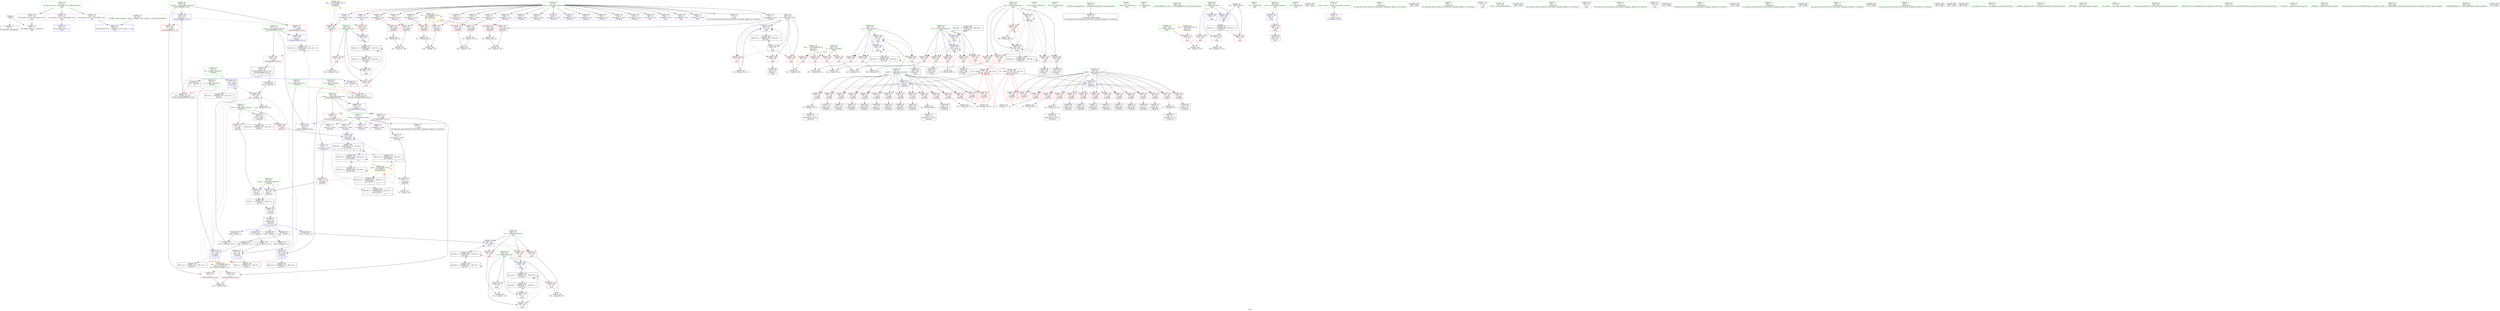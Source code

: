 digraph "SVFG" {
	label="SVFG";

	Node0x55823bfcf6c0 [shape=record,color=grey,label="{NodeID: 0\nNullPtr}"];
	Node0x55823bfcf6c0 -> Node0x55823bff4a50[style=solid];
	Node0x55823bfcf6c0 -> Node0x55823bff7dd0[style=solid];
	Node0x55823c0172a0 [shape=record,color=black,label="{NodeID: 360\nMR_10V_2 = PHI(MR_10V_3, MR_10V_1, )\npts\{63 \}\n}"];
	Node0x55823bff6e00 [shape=record,color=red,label="{NodeID: 194\n339\<--260\n\<--d\nmain\n}"];
	Node0x55823bff6e00 -> Node0x55823c0092c0[style=solid];
	Node0x55823bff3f90 [shape=record,color=purple,label="{NodeID: 111\n354\<--8\narrayidx31\<--maze\nmain\n}"];
	Node0x55823bff2320 [shape=record,color=green,label="{NodeID: 28\n62\<--63\ndn\<--dn_field_insensitive\n_Z5solveii\n|{|<s1>7}}"];
	Node0x55823bff2320 -> Node0x55823bff8210[style=solid];
	Node0x55823bff2320:s1 -> Node0x55823c0400d0[style=solid,color=red];
	Node0x55823c03e600 [shape=record,color=black,label="{NodeID: 471\n192 = PHI(51, )\n}"];
	Node0x55823c03e600 -> Node0x55823c006080[style=solid];
	Node0x55823bffe320 [shape=record,color=black,label="{NodeID: 388\nMR_46V_2 = PHI(MR_46V_4, MR_46V_1, )\npts\{263 \}\n}"];
	Node0x55823bffe320 -> Node0x55823c000f80[style=dashed];
	Node0x55823bff8550 [shape=record,color=blue,label="{NodeID: 222\n211\<--205\narrayidx75\<--\n_Z5solveii\n}"];
	Node0x55823bff8550 -> Node0x55823c0190a0[style=dashed];
	Node0x55823bffa000 [shape=record,color=red,label="{NodeID: 139\n189\<--56\n\<--x.addr\n_Z5solveii\n}"];
	Node0x55823bffa000 -> Node0x55823c0077c0[style=solid];
	Node0x55823bff4b50 [shape=record,color=black,label="{NodeID: 56\n9\<--8\n\<--maze\nCan only get source location for instruction, argument, global var or function.}"];
	Node0x55823c007c40 [shape=record,color=grey,label="{NodeID: 333\n107 = Binary(106, 93, )\n}"];
	Node0x55823c007c40 -> Node0x55823c008e40[style=solid];
	Node0x55823bffb6c0 [shape=record,color=red,label="{NodeID: 167\n185\<--184\n\<--arrayidx59\n_Z5solveii\n}"];
	Node0x55823bffb6c0 -> Node0x55823c007ac0[style=solid];
	Node0x55823bff62a0 [shape=record,color=black,label="{NodeID: 84\n303\<--302\nidxprom8\<--\nmain\n}"];
	Node0x55823bfcfe10 [shape=record,color=green,label="{NodeID: 1\n7\<--1\n__dso_handle\<--dummyObj\nGlob }"];
	Node0x55823c0177a0 [shape=record,color=black,label="{NodeID: 361\nMR_2V_3 = PHI(MR_2V_4, MR_2V_2, )\npts\{55 \}\n}"];
	Node0x55823c0177a0 -> Node0x55823bff94a0[style=dashed];
	Node0x55823bff6ed0 [shape=record,color=red,label="{NodeID: 195\n388\<--260\n\<--d\nmain\n}"];
	Node0x55823bff4060 [shape=record,color=purple,label="{NodeID: 112\n357\<--8\narrayidx33\<--maze\nmain\n}"];
	Node0x55823bff4060 -> Node0x55823bff7b00[style=solid];
	Node0x55823bff23f0 [shape=record,color=green,label="{NodeID: 29\n64\<--65\nlf\<--lf_field_insensitive\n_Z5solveii\n|{|<s1>8}}"];
	Node0x55823bff23f0 -> Node0x55823bff82e0[style=solid];
	Node0x55823bff23f0:s1 -> Node0x55823c03ff40[style=solid,color=red];
	Node0x55823c03e700 [shape=record,color=black,label="{NodeID: 472\n113 = PHI(51, )\n}"];
	Node0x55823c03e700 -> Node0x55823bc43f80[style=solid];
	Node0x55823bffe820 [shape=record,color=black,label="{NodeID: 389\nMR_48V_2 = PHI(MR_48V_3, MR_48V_1, )\npts\{265 \}\n}"];
	Node0x55823bffe820 -> Node0x55823c001050[style=dashed];
	Node0x55823bffe820 -> Node0x55823bffe820[style=dashed];
	Node0x55823bff8620 [shape=record,color=blue,label="{NodeID: 223\n54\<--213\nretval\<--\n_Z5solveii\n}"];
	Node0x55823bff8620 -> Node0x55823c0177a0[style=dashed];
	Node0x55823bffa0d0 [shape=record,color=red,label="{NodeID: 140\n209\<--56\n\<--x.addr\n_Z5solveii\n}"];
	Node0x55823bffa0d0 -> Node0x55823bff5f60[style=solid];
	Node0x55823bff4c50 [shape=record,color=black,label="{NodeID: 57\n12\<--11\n\<--cache\nCan only get source location for instruction, argument, global var or function.}"];
	Node0x55823c007dc0 [shape=record,color=grey,label="{NodeID: 334\n92 = Binary(91, 93, )\n}"];
	Node0x55823c007dc0 -> Node0x55823bff5190[style=solid];
	Node0x55823bffb790 [shape=record,color=red,label="{NodeID: 168\n202\<--201\n\<--call70\n_Z5solveii\n}"];
	Node0x55823bffb790 -> Node0x55823c0083c0[style=solid];
	Node0x55823bff6370 [shape=record,color=black,label="{NodeID: 85\n343\<--342\nidxprom25\<--\nmain\n}"];
	Node0x55823bfdb4b0 [shape=record,color=green,label="{NodeID: 2\n14\<--1\n_ZSt3cin\<--dummyObj\nGlob }"];
	Node0x55823c017ca0 [shape=record,color=black,label="{NodeID: 362\nMR_8V_2 = PHI(MR_8V_3, MR_8V_1, )\npts\{61 \}\n}"];
	Node0x55823bff6fa0 [shape=record,color=red,label="{NodeID: 196\n320\<--262\n\<--y14\nmain\n}"];
	Node0x55823bff6fa0 -> Node0x55823c009740[style=solid];
	Node0x55823bff4130 [shape=record,color=purple,label="{NodeID: 113\n74\<--11\narrayidx\<--cache\n_Z5solveii\n}"];
	Node0x55823bff24c0 [shape=record,color=green,label="{NodeID: 30\n66\<--67\nrt\<--rt_field_insensitive\n_Z5solveii\n|{|<s1>8}}"];
	Node0x55823bff24c0 -> Node0x55823bff83b0[style=solid];
	Node0x55823bff24c0:s1 -> Node0x55823c0400d0[style=solid,color=red];
	Node0x55823c03e840 [shape=record,color=black,label="{NodeID: 473\n166 = PHI(51, )\n}"];
	Node0x55823c03e840 -> Node0x55823c005ae0[style=solid];
	Node0x55823bffe910 [shape=record,color=black,label="{NodeID: 390\nMR_50V_2 = PHI(MR_50V_3, MR_50V_1, )\npts\{267 \}\n}"];
	Node0x55823bffe910 -> Node0x55823c01daa0[style=dashed];
	Node0x55823bffe910 -> Node0x55823bffe910[style=dashed];
	Node0x55823bff86f0 [shape=record,color=blue,label="{NodeID: 224\n223\<--219\n__a.addr\<--__a\n_ZSt3maxIiERKT_S2_S2_\n}"];
	Node0x55823bff86f0 -> Node0x55823bffb930[style=dashed];
	Node0x55823bff86f0 -> Node0x55823bffba00[style=dashed];
	Node0x55823bffa1a0 [shape=record,color=red,label="{NodeID: 141\n72\<--58\n\<--y.addr\n_Z5solveii\n}"];
	Node0x55823bffa1a0 -> Node0x55823bff4e50[style=solid];
	Node0x55823bff4d50 [shape=record,color=black,label="{NodeID: 58\n35\<--36\n\<--_ZNSt8ios_base4InitD1Ev\nCan only get source location for instruction, argument, global var or function.}"];
	Node0x55823c007f40 [shape=record,color=grey,label="{NodeID: 335\n134 = Binary(133, 93, )\n}"];
	Node0x55823c007f40 -> Node0x55823c009bc0[style=solid];
	Node0x55823bffb860 [shape=record,color=red,label="{NodeID: 169\n241\<--221\n\<--retval\n_ZSt3maxIiERKT_S2_S2_\n}"];
	Node0x55823bffb860 -> Node0x55823bff6100[style=solid];
	Node0x55823bff6440 [shape=record,color=black,label="{NodeID: 86\n346\<--345\nidxprom27\<--\nmain\n}"];
	Node0x55823bfcfd20 [shape=record,color=green,label="{NodeID: 3\n15\<--1\n_ZSt4cout\<--dummyObj\nGlob }"];
	Node0x55823c0181a0 [shape=record,color=black,label="{NodeID: 363\nMR_12V_2 = PHI(MR_12V_3, MR_12V_1, )\npts\{65 \}\n}"];
	Node0x55823bff7070 [shape=record,color=red,label="{NodeID: 197\n331\<--262\n\<--y14\nmain\n|{<s0>15}}"];
	Node0x55823bff7070:s0 -> Node0x55823c03fd00[style=solid,color=red];
	Node0x55823bff4200 [shape=record,color=purple,label="{NodeID: 114\n77\<--11\narrayidx2\<--cache\n_Z5solveii\n}"];
	Node0x55823bff4200 -> Node0x55823bffaf70[style=solid];
	Node0x55823bff2590 [shape=record,color=green,label="{NodeID: 31\n68\<--69\nresult\<--result_field_insensitive\n_Z5solveii\n}"];
	Node0x55823bff2590 -> Node0x55823bffadd0[style=solid];
	Node0x55823bff2590 -> Node0x55823bffaea0[style=solid];
	Node0x55823bff2590 -> Node0x55823bff8480[style=solid];
	Node0x55823c03e980 [shape=record,color=black,label="{NodeID: 474\n197 = PHI(218, )\n|{<s0>9}}"];
	Node0x55823c03e980:s0 -> Node0x55823c03ff40[style=solid,color=red];
	Node0x55823bffea00 [shape=record,color=black,label="{NodeID: 391\nMR_20V_2 = PHI(MR_20V_3, MR_20V_1, )\npts\{130000 \}\n}"];
	Node0x55823bffea00 -> Node0x55823c01dfa0[style=dashed];
	Node0x55823bffea00 -> Node0x55823bffea00[style=dashed];
	Node0x55823bff87c0 [shape=record,color=blue,label="{NodeID: 225\n225\<--220\n__b.addr\<--__b\n_ZSt3maxIiERKT_S2_S2_\n}"];
	Node0x55823bff87c0 -> Node0x55823bffbad0[style=dashed];
	Node0x55823bff87c0 -> Node0x55823bffbba0[style=dashed];
	Node0x55823bffa270 [shape=record,color=red,label="{NodeID: 142\n82\<--58\n\<--y.addr\n_Z5solveii\n}"];
	Node0x55823bffa270 -> Node0x55823bff4ff0[style=solid];
	Node0x55823bff4e50 [shape=record,color=black,label="{NodeID: 59\n73\<--72\nidxprom\<--\n_Z5solveii\n}"];
	Node0x55823c0080c0 [shape=record,color=grey,label="{NodeID: 336\n308 = Binary(307, 93, )\n}"];
	Node0x55823c0080c0 -> Node0x55823c000c40[style=solid];
	Node0x55823bffb930 [shape=record,color=red,label="{NodeID: 170\n229\<--223\n\<--__a.addr\n_ZSt3maxIiERKT_S2_S2_\n}"];
	Node0x55823bffb930 -> Node0x55823bffbc70[style=solid];
	Node0x55823bff6510 [shape=record,color=black,label="{NodeID: 87\n353\<--352\nidxprom30\<--\nmain\n}"];
	Node0x55823bfdb860 [shape=record,color=green,label="{NodeID: 4\n16\<--1\n.str\<--dummyObj\nGlob }"];
	Node0x55823c0186a0 [shape=record,color=black,label="{NodeID: 364\nMR_14V_2 = PHI(MR_14V_3, MR_14V_1, )\npts\{67 \}\n}"];
	Node0x55823bff7140 [shape=record,color=red,label="{NodeID: 198\n342\<--262\n\<--y14\nmain\n}"];
	Node0x55823bff7140 -> Node0x55823bff6370[style=solid];
	Node0x55823bff42d0 [shape=record,color=purple,label="{NodeID: 115\n84\<--11\narrayidx4\<--cache\n_Z5solveii\n}"];
	Node0x55823bff2660 [shape=record,color=green,label="{NodeID: 32\n198\<--199\n_ZSt3maxIiERKT_S2_S2_\<--_ZSt3maxIiERKT_S2_S2__field_insensitive\n}"];
	Node0x55823c03eac0 [shape=record,color=black,label="{NodeID: 475\n200 = PHI(218, )\n|{<s0>9}}"];
	Node0x55823c03eac0:s0 -> Node0x55823c0400d0[style=solid,color=red];
	Node0x55823bff8890 [shape=record,color=blue,label="{NodeID: 226\n221\<--235\nretval\<--\n_ZSt3maxIiERKT_S2_S2_\n}"];
	Node0x55823bff8890 -> Node0x55823c016da0[style=dashed];
	Node0x55823bffa340 [shape=record,color=red,label="{NodeID: 143\n91\<--58\n\<--y.addr\n_Z5solveii\n}"];
	Node0x55823bffa340 -> Node0x55823c007dc0[style=solid];
	Node0x55823bff4f20 [shape=record,color=black,label="{NodeID: 60\n76\<--75\nidxprom1\<--\n_Z5solveii\n}"];
	Node0x55823c008240 [shape=record,color=grey,label="{NodeID: 337\n397 = Binary(396, 93, )\n}"];
	Node0x55823c008240 -> Node0x55823c001530[style=solid];
	Node0x55823bffba00 [shape=record,color=red,label="{NodeID: 171\n238\<--223\n\<--__a.addr\n_ZSt3maxIiERKT_S2_S2_\n}"];
	Node0x55823bffba00 -> Node0x55823bff8960[style=solid];
	Node0x55823bff65e0 [shape=record,color=black,label="{NodeID: 88\n356\<--355\nidxprom32\<--\nmain\n}"];
	Node0x55823bfe6830 [shape=record,color=green,label="{NodeID: 5\n18\<--1\n.str.1\<--dummyObj\nGlob }"];
	Node0x55823c018ba0 [shape=record,color=black,label="{NodeID: 365\nMR_16V_2 = PHI(MR_16V_3, MR_16V_1, )\npts\{69 \}\n}"];
	Node0x55823bff7210 [shape=record,color=red,label="{NodeID: 199\n352\<--262\n\<--y14\nmain\n}"];
	Node0x55823bff7210 -> Node0x55823bff6510[style=solid];
	Node0x55823bff8cc0 [shape=record,color=purple,label="{NodeID: 116\n87\<--11\narrayidx6\<--cache\n_Z5solveii\n}"];
	Node0x55823bff8cc0 -> Node0x55823bffb040[style=solid];
	Node0x55823bff2730 [shape=record,color=green,label="{NodeID: 33\n221\<--222\nretval\<--retval_field_insensitive\n_ZSt3maxIiERKT_S2_S2_\n}"];
	Node0x55823bff2730 -> Node0x55823bffb860[style=solid];
	Node0x55823bff2730 -> Node0x55823bff8890[style=solid];
	Node0x55823bff2730 -> Node0x55823bff8960[style=solid];
	Node0x55823c03ec00 [shape=record,color=black,label="{NodeID: 476\n201 = PHI(218, )\n}"];
	Node0x55823c03ec00 -> Node0x55823bffb790[style=solid];
	Node0x55823c0241c0 [shape=record,color=yellow,style=double,label="{NodeID: 393\n32V_1 = ENCHI(MR_32V_0)\npts\{249 \}\nFun[main]}"];
	Node0x55823c0241c0 -> Node0x55823bffbee0[style=dashed];
	Node0x55823bff8960 [shape=record,color=blue,label="{NodeID: 227\n221\<--238\nretval\<--\n_ZSt3maxIiERKT_S2_S2_\n}"];
	Node0x55823bff8960 -> Node0x55823c016da0[style=dashed];
	Node0x55823bffa410 [shape=record,color=red,label="{NodeID: 144\n100\<--58\n\<--y.addr\n_Z5solveii\n}"];
	Node0x55823bffa410 -> Node0x55823bff5330[style=solid];
	Node0x55823bff4ff0 [shape=record,color=black,label="{NodeID: 61\n83\<--82\nidxprom3\<--\n_Z5solveii\n}"];
	Node0x55823c0083c0 [shape=record,color=grey,label="{NodeID: 338\n203 = Binary(93, 202, )\n}"];
	Node0x55823c0083c0 -> Node0x55823bff8480[style=solid];
	Node0x55823bffbad0 [shape=record,color=red,label="{NodeID: 172\n231\<--225\n\<--__b.addr\n_ZSt3maxIiERKT_S2_S2_\n}"];
	Node0x55823bffbad0 -> Node0x55823bffbd40[style=solid];
	Node0x55823bff66b0 [shape=record,color=black,label="{NodeID: 89\n245\<--400\nmain_ret\<--\nmain\n}"];
	Node0x55823bfe68c0 [shape=record,color=green,label="{NodeID: 6\n20\<--1\n.str.2\<--dummyObj\nGlob }"];
	Node0x55823c0190a0 [shape=record,color=black,label="{NodeID: 366\nMR_20V_2 = PHI(MR_20V_11, MR_20V_1, )\npts\{130000 \}\n|{<s0>3|<s1>4|<s2>5|<s3>6|<s4>15}}"];
	Node0x55823c0190a0:s0 -> Node0x55823c0168a0[style=dashed,color=blue];
	Node0x55823c0190a0:s1 -> Node0x55823c01e4a0[style=dashed,color=blue];
	Node0x55823c0190a0:s2 -> Node0x55823c01bca0[style=dashed,color=blue];
	Node0x55823c0190a0:s3 -> Node0x55823bff8550[style=dashed,color=blue];
	Node0x55823c0190a0:s4 -> Node0x55823c01dfa0[style=dashed,color=blue];
	Node0x55823bff72e0 [shape=record,color=red,label="{NodeID: 200\n369\<--262\n\<--y14\nmain\n}"];
	Node0x55823bff72e0 -> Node0x55823c006ec0[style=solid];
	Node0x55823bff8d90 [shape=record,color=purple,label="{NodeID: 117\n208\<--11\narrayidx73\<--cache\n_Z5solveii\n}"];
	Node0x55823bff2800 [shape=record,color=green,label="{NodeID: 34\n223\<--224\n__a.addr\<--__a.addr_field_insensitive\n_ZSt3maxIiERKT_S2_S2_\n}"];
	Node0x55823bff2800 -> Node0x55823bffb930[style=solid];
	Node0x55823bff2800 -> Node0x55823bffba00[style=solid];
	Node0x55823bff2800 -> Node0x55823bff86f0[style=solid];
	Node0x55823c03ed40 [shape=record,color=black,label="{NodeID: 477\n269 = PHI()\n}"];
	Node0x55823bff8a30 [shape=record,color=blue,label="{NodeID: 228\n246\<--117\nretval\<--\nmain\n}"];
	Node0x55823bff8a30 -> Node0x55823bffbe10[style=dashed];
	Node0x55823bffa4e0 [shape=record,color=red,label="{NodeID: 145\n111\<--58\n\<--y.addr\n_Z5solveii\n}"];
	Node0x55823bffa4e0 -> Node0x55823c007040[style=solid];
	Node0x55823bff50c0 [shape=record,color=black,label="{NodeID: 62\n86\<--85\nidxprom5\<--\n_Z5solveii\n}"];
	Node0x55823c008540 [shape=record,color=grey,label="{NodeID: 339\n378 = Binary(377, 93, )\n}"];
	Node0x55823bffbba0 [shape=record,color=red,label="{NodeID: 173\n235\<--225\n\<--__b.addr\n_ZSt3maxIiERKT_S2_S2_\n}"];
	Node0x55823bffbba0 -> Node0x55823bff8890[style=solid];
	Node0x55823bff6780 [shape=record,color=purple,label="{NodeID: 90\n33\<--4\n\<--_ZStL8__ioinit\n__cxx_global_var_init\n}"];
	Node0x55823bfdb9e0 [shape=record,color=green,label="{NodeID: 7\n23\<--1\n\<--dummyObj\nCan only get source location for instruction, argument, global var or function.}"];
	Node0x55823bff73b0 [shape=record,color=red,label="{NodeID: 201\n326\<--264\n\<--x18\nmain\n}"];
	Node0x55823bff73b0 -> Node0x55823c008cc0[style=solid];
	Node0x55823bff8e60 [shape=record,color=purple,label="{NodeID: 118\n211\<--11\narrayidx75\<--cache\n_Z5solveii\n}"];
	Node0x55823bff8e60 -> Node0x55823bff8550[style=solid];
	Node0x55823bff28d0 [shape=record,color=green,label="{NodeID: 35\n225\<--226\n__b.addr\<--__b.addr_field_insensitive\n_ZSt3maxIiERKT_S2_S2_\n}"];
	Node0x55823bff28d0 -> Node0x55823bffbad0[style=solid];
	Node0x55823bff28d0 -> Node0x55823bffbba0[style=solid];
	Node0x55823bff28d0 -> Node0x55823bff87c0[style=solid];
	Node0x55823c03ee10 [shape=record,color=black,label="{NodeID: 478\n286 = PHI()\n}"];
	Node0x55823c024380 [shape=record,color=yellow,style=double,label="{NodeID: 395\n36V_1 = ENCHI(MR_36V_0)\npts\{253 \}\nFun[main]}"];
	Node0x55823c024380 -> Node0x55823bffc220[style=dashed];
	Node0x55823c024380 -> Node0x55823bffc2f0[style=dashed];
	Node0x55823c024380 -> Node0x55823bffc3c0[style=dashed];
	Node0x55823c024380 -> Node0x55823bffc490[style=dashed];
	Node0x55823bff8b00 [shape=record,color=blue,label="{NodeID: 229\n250\<--117\nt\<--\nmain\n}"];
	Node0x55823bff8b00 -> Node0x55823c01e9a0[style=dashed];
	Node0x55823bffa5b0 [shape=record,color=red,label="{NodeID: 146\n119\<--58\n\<--y.addr\n_Z5solveii\n}"];
	Node0x55823bffa5b0 -> Node0x55823c007340[style=solid];
	Node0x55823bff5190 [shape=record,color=black,label="{NodeID: 63\n94\<--92\nidxprom7\<--sub\n_Z5solveii\n}"];
	Node0x55823c0086c0 [shape=record,color=grey,label="{NodeID: 340\n313 = Binary(312, 93, )\n}"];
	Node0x55823c0086c0 -> Node0x55823c000d10[style=solid];
	Node0x55823bffbc70 [shape=record,color=red,label="{NodeID: 174\n230\<--229\n\<--\n_ZSt3maxIiERKT_S2_S2_\n}"];
	Node0x55823bffbc70 -> Node0x55823c008b40[style=solid];
	Node0x55823bff6850 [shape=record,color=purple,label="{NodeID: 91\n95\<--8\narrayidx8\<--maze\n_Z5solveii\n}"];
	Node0x55823bfdba70 [shape=record,color=green,label="{NodeID: 8\n80\<--1\n\<--dummyObj\nCan only get source location for instruction, argument, global var or function.}"];
	Node0x55823bff7480 [shape=record,color=red,label="{NodeID: 202\n330\<--264\n\<--x18\nmain\n|{<s0>15}}"];
	Node0x55823bff7480:s0 -> Node0x55823c03f7c0[style=solid,color=red];
	Node0x55823bff8f30 [shape=record,color=purple,label="{NodeID: 119\n373\<--16\n\<--.str\nmain\n}"];
	Node0x55823bff29a0 [shape=record,color=green,label="{NodeID: 36\n243\<--244\nmain\<--main_field_insensitive\n}"];
	Node0x55823c03eee0 [shape=record,color=black,label="{NodeID: 479\n305 = PHI()\n}"];
	Node0x55823bff8bd0 [shape=record,color=blue,label="{NodeID: 230\n254\<--93\ny\<--\nmain\n}"];
	Node0x55823bff8bd0 -> Node0x55823bffc560[style=dashed];
	Node0x55823bff8bd0 -> Node0x55823bffc630[style=dashed];
	Node0x55823bff8bd0 -> Node0x55823bffc700[style=dashed];
	Node0x55823bff8bd0 -> Node0x55823c000d10[style=dashed];
	Node0x55823bff8bd0 -> Node0x55823bffcf20[style=dashed];
	Node0x55823bffa680 [shape=record,color=red,label="{NodeID: 147\n127\<--58\n\<--y.addr\n_Z5solveii\n}"];
	Node0x55823bffa680 -> Node0x55823bff5670[style=solid];
	Node0x55823bff5260 [shape=record,color=black,label="{NodeID: 64\n97\<--96\nidxprom9\<--\n_Z5solveii\n}"];
	Node0x55823c008840 [shape=record,color=grey,label="{NodeID: 341\n291 = cmp(289, 290, )\n}"];
	Node0x55823bffbd40 [shape=record,color=red,label="{NodeID: 175\n232\<--231\n\<--\n_ZSt3maxIiERKT_S2_S2_\n}"];
	Node0x55823bffbd40 -> Node0x55823c008b40[style=solid];
	Node0x55823bff6920 [shape=record,color=purple,label="{NodeID: 92\n98\<--8\narrayidx10\<--maze\n_Z5solveii\n}"];
	Node0x55823bff6920 -> Node0x55823bffb110[style=solid];
	Node0x55823bfdb590 [shape=record,color=green,label="{NodeID: 9\n93\<--1\n\<--dummyObj\nCan only get source location for instruction, argument, global var or function.}"];
	Node0x55823bff7550 [shape=record,color=red,label="{NodeID: 203\n345\<--264\n\<--x18\nmain\n}"];
	Node0x55823bff7550 -> Node0x55823bff6440[style=solid];
	Node0x55823bff9000 [shape=record,color=purple,label="{NodeID: 120\n382\<--18\n\<--.str.1\nmain\n}"];
	Node0x55823bff2a70 [shape=record,color=green,label="{NodeID: 37\n246\<--247\nretval\<--retval_field_insensitive\nmain\n}"];
	Node0x55823bff2a70 -> Node0x55823bffbe10[style=solid];
	Node0x55823bff2a70 -> Node0x55823bff8a30[style=solid];
	Node0x55823c03efb0 [shape=record,color=black,label="{NodeID: 480\n332 = PHI(51, )\n}"];
	Node0x55823c03efb0 -> Node0x55823c001120[style=solid];
	Node0x55823c000b70 [shape=record,color=blue,label="{NodeID: 231\n256\<--93\nx\<--\nmain\n}"];
	Node0x55823c000b70 -> Node0x55823bffc7d0[style=dashed];
	Node0x55823c000b70 -> Node0x55823bffc8a0[style=dashed];
	Node0x55823c000b70 -> Node0x55823bffc970[style=dashed];
	Node0x55823c000b70 -> Node0x55823c000b70[style=dashed];
	Node0x55823c000b70 -> Node0x55823c000c40[style=dashed];
	Node0x55823c000b70 -> Node0x55823bffd420[style=dashed];
	Node0x55823bffa750 [shape=record,color=red,label="{NodeID: 148\n138\<--58\n\<--y.addr\n_Z5solveii\n}"];
	Node0x55823bffa750 -> Node0x55823c0074c0[style=solid];
	Node0x55823bff5330 [shape=record,color=black,label="{NodeID: 65\n101\<--100\nidxprom11\<--\n_Z5solveii\n}"];
	Node0x55823c0089c0 [shape=record,color=grey,label="{NodeID: 342\n297 = cmp(295, 296, )\n}"];
	Node0x55823bffbe10 [shape=record,color=red,label="{NodeID: 176\n400\<--246\n\<--retval\nmain\n}"];
	Node0x55823bffbe10 -> Node0x55823bff66b0[style=solid];
	Node0x55823bff69f0 [shape=record,color=purple,label="{NodeID: 93\n102\<--8\narrayidx12\<--maze\n_Z5solveii\n}"];
	Node0x55823bfdb620 [shape=record,color=green,label="{NodeID: 10\n117\<--1\n\<--dummyObj\nCan only get source location for instruction, argument, global var or function.}"];
	Node0x55823bff7620 [shape=record,color=red,label="{NodeID: 204\n355\<--264\n\<--x18\nmain\n}"];
	Node0x55823bff7620 -> Node0x55823bff65e0[style=solid];
	Node0x55823bff90d0 [shape=record,color=purple,label="{NodeID: 121\n386\<--20\n\<--.str.2\nmain\n}"];
	Node0x55823bff2b40 [shape=record,color=green,label="{NodeID: 38\n248\<--249\nT\<--T_field_insensitive\nmain\n}"];
	Node0x55823bff2b40 -> Node0x55823bffbee0[style=solid];
	Node0x55823c03f180 [shape=record,color=black,label="{NodeID: 481\n374 = PHI()\n}"];
	Node0x55823c000c40 [shape=record,color=blue,label="{NodeID: 232\n256\<--308\nx\<--inc\nmain\n}"];
	Node0x55823c000c40 -> Node0x55823bffc7d0[style=dashed];
	Node0x55823c000c40 -> Node0x55823bffc8a0[style=dashed];
	Node0x55823c000c40 -> Node0x55823bffc970[style=dashed];
	Node0x55823c000c40 -> Node0x55823c000b70[style=dashed];
	Node0x55823c000c40 -> Node0x55823c000c40[style=dashed];
	Node0x55823c000c40 -> Node0x55823bffd420[style=dashed];
	Node0x55823bffa820 [shape=record,color=red,label="{NodeID: 149\n145\<--58\n\<--y.addr\n_Z5solveii\n}"];
	Node0x55823bffa820 -> Node0x55823bff5810[style=solid];
	Node0x55823bff5400 [shape=record,color=black,label="{NodeID: 66\n104\<--103\nidxprom13\<--\n_Z5solveii\n}"];
	Node0x55823c008b40 [shape=record,color=grey,label="{NodeID: 343\n233 = cmp(230, 232, )\n}"];
	Node0x55823bffbee0 [shape=record,color=red,label="{NodeID: 177\n275\<--248\n\<--T\nmain\n}"];
	Node0x55823bffbee0 -> Node0x55823c009440[style=solid];
	Node0x55823bff6ac0 [shape=record,color=purple,label="{NodeID: 94\n105\<--8\narrayidx14\<--maze\n_Z5solveii\n}"];
	Node0x55823bff6ac0 -> Node0x55823bffb1e0[style=solid];
	Node0x55823bfdb6f0 [shape=record,color=green,label="{NodeID: 11\n279\<--1\n\<--dummyObj\nCan only get source location for instruction, argument, global var or function.}"];
	Node0x55823bff76f0 [shape=record,color=red,label="{NodeID: 205\n364\<--264\n\<--x18\nmain\n}"];
	Node0x55823bff76f0 -> Node0x55823c006bc0[style=solid];
	Node0x55823bff91a0 [shape=record,color=purple,label="{NodeID: 122\n425\<--22\nllvm.global_ctors_0\<--llvm.global_ctors\nGlob }"];
	Node0x55823bff91a0 -> Node0x55823bff7bd0[style=solid];
	Node0x55823bff2c10 [shape=record,color=green,label="{NodeID: 39\n250\<--251\nt\<--t_field_insensitive\nmain\n}"];
	Node0x55823bff2c10 -> Node0x55823bffbfb0[style=solid];
	Node0x55823bff2c10 -> Node0x55823bffc080[style=solid];
	Node0x55823bff2c10 -> Node0x55823bffc150[style=solid];
	Node0x55823bff2c10 -> Node0x55823bff8b00[style=solid];
	Node0x55823bff2c10 -> Node0x55823c001530[style=solid];
	Node0x55823c03f250 [shape=record,color=black,label="{NodeID: 482\n379 = PHI()\n}"];
	Node0x55823c000d10 [shape=record,color=blue,label="{NodeID: 233\n254\<--313\ny\<--inc12\nmain\n}"];
	Node0x55823c000d10 -> Node0x55823bffc560[style=dashed];
	Node0x55823c000d10 -> Node0x55823bffc630[style=dashed];
	Node0x55823c000d10 -> Node0x55823bffc700[style=dashed];
	Node0x55823c000d10 -> Node0x55823c000d10[style=dashed];
	Node0x55823c000d10 -> Node0x55823bffcf20[style=dashed];
	Node0x55823bffa8f0 [shape=record,color=red,label="{NodeID: 150\n153\<--58\n\<--y.addr\n_Z5solveii\n}"];
	Node0x55823bffa8f0 -> Node0x55823bff59b0[style=solid];
	Node0x55823bff54d0 [shape=record,color=black,label="{NodeID: 67\n121\<--120\nidxprom18\<--add17\n_Z5solveii\n}"];
	Node0x55823c008cc0 [shape=record,color=grey,label="{NodeID: 344\n328 = cmp(326, 327, )\n}"];
	Node0x55823bffbfb0 [shape=record,color=red,label="{NodeID: 178\n274\<--250\n\<--t\nmain\n}"];
	Node0x55823bffbfb0 -> Node0x55823c009440[style=solid];
	Node0x55823bff6b90 [shape=record,color=purple,label="{NodeID: 95\n122\<--8\narrayidx19\<--maze\n_Z5solveii\n}"];
	Node0x55823bfdb250 [shape=record,color=green,label="{NodeID: 12\n280\<--1\n\<--dummyObj\nCan only get source location for instruction, argument, global var or function.}"];
	Node0x55823bff77c0 [shape=record,color=red,label="{NodeID: 206\n334\<--266\n\<--cur\nmain\n}"];
	Node0x55823bff77c0 -> Node0x55823c0098c0[style=solid];
	Node0x55823bff92a0 [shape=record,color=purple,label="{NodeID: 123\n426\<--22\nllvm.global_ctors_1\<--llvm.global_ctors\nGlob }"];
	Node0x55823bff92a0 -> Node0x55823bff7cd0[style=solid];
	Node0x55823bff2ce0 [shape=record,color=green,label="{NodeID: 40\n252\<--253\nS\<--S_field_insensitive\nmain\n}"];
	Node0x55823bff2ce0 -> Node0x55823bffc220[style=solid];
	Node0x55823bff2ce0 -> Node0x55823bffc2f0[style=solid];
	Node0x55823bff2ce0 -> Node0x55823bffc3c0[style=solid];
	Node0x55823bff2ce0 -> Node0x55823bffc490[style=solid];
	Node0x55823c03f320 [shape=record,color=black,label="{NodeID: 483\n383 = PHI()\n}"];
	Node0x55823c000de0 [shape=record,color=blue,label="{NodeID: 234\n258\<--117\nr\<--\nmain\n}"];
	Node0x55823c000de0 -> Node0x55823bff6c60[style=dashed];
	Node0x55823c000de0 -> Node0x55823c01cba0[style=dashed];
	Node0x55823c000de0 -> Node0x55823bffd920[style=dashed];
	Node0x55823bffa9c0 [shape=record,color=red,label="{NodeID: 151\n165\<--58\n\<--y.addr\n_Z5solveii\n|{<s0>5}}"];
	Node0x55823bffa9c0:s0 -> Node0x55823c03fd00[style=solid,color=red];
	Node0x55823bff55a0 [shape=record,color=black,label="{NodeID: 68\n124\<--123\nidxprom20\<--\n_Z5solveii\n}"];
	Node0x55823c008e40 [shape=record,color=grey,label="{NodeID: 345\n108 = cmp(99, 107, )\n}"];
	Node0x55823bffc080 [shape=record,color=red,label="{NodeID: 179\n377\<--250\n\<--t\nmain\n}"];
	Node0x55823bffc080 -> Node0x55823c008540[style=solid];
	Node0x55823bff3360 [shape=record,color=purple,label="{NodeID: 96\n125\<--8\narrayidx21\<--maze\n_Z5solveii\n}"];
	Node0x55823bff3360 -> Node0x55823bffb2b0[style=solid];
	Node0x55823bfdb320 [shape=record,color=green,label="{NodeID: 13\n281\<--1\n\<--dummyObj\nCan only get source location for instruction, argument, global var or function.}"];
	Node0x55823bff7890 [shape=record,color=red,label="{NodeID: 207\n338\<--266\n\<--cur\nmain\n}"];
	Node0x55823bff7890 -> Node0x55823c0092c0[style=solid];
	Node0x55823bff93a0 [shape=record,color=purple,label="{NodeID: 124\n427\<--22\nllvm.global_ctors_2\<--llvm.global_ctors\nGlob }"];
	Node0x55823bff93a0 -> Node0x55823bff7dd0[style=solid];
	Node0x55823bff2db0 [shape=record,color=green,label="{NodeID: 41\n254\<--255\ny\<--y_field_insensitive\nmain\n}"];
	Node0x55823bff2db0 -> Node0x55823bffc560[style=solid];
	Node0x55823bff2db0 -> Node0x55823bffc630[style=solid];
	Node0x55823bff2db0 -> Node0x55823bffc700[style=solid];
	Node0x55823bff2db0 -> Node0x55823bff8bd0[style=solid];
	Node0x55823bff2db0 -> Node0x55823c000d10[style=solid];
	Node0x55823c03f3f0 [shape=record,color=black,label="{NodeID: 484\n385 = PHI()\n}"];
	Node0x55823bc43f80 [shape=record,color=black,label="{NodeID: 318\n116 = PHI(113, 117, )\n}"];
	Node0x55823bc43f80 -> Node0x55823bff8140[style=solid];
	Node0x55823c000eb0 [shape=record,color=blue,label="{NodeID: 235\n260\<--117\nd\<--\nmain\n}"];
	Node0x55823c000eb0 -> Node0x55823bff6ed0[style=dashed];
	Node0x55823c000eb0 -> Node0x55823c01d0a0[style=dashed];
	Node0x55823c000eb0 -> Node0x55823bffde20[style=dashed];
	Node0x55823bffaa90 [shape=record,color=red,label="{NodeID: 152\n171\<--58\n\<--y.addr\n_Z5solveii\n}"];
	Node0x55823bffaa90 -> Node0x55823bff5b50[style=solid];
	Node0x55823bff5670 [shape=record,color=black,label="{NodeID: 69\n128\<--127\nidxprom22\<--\n_Z5solveii\n}"];
	Node0x55823c008fc0 [shape=record,color=grey,label="{NodeID: 346\n350 = cmp(348, 349, )\n}"];
	Node0x55823bffc150 [shape=record,color=red,label="{NodeID: 180\n396\<--250\n\<--t\nmain\n}"];
	Node0x55823bffc150 -> Node0x55823c008240[style=solid];
	Node0x55823bff3430 [shape=record,color=purple,label="{NodeID: 97\n129\<--8\narrayidx23\<--maze\n_Z5solveii\n}"];
	Node0x55823bfdb3f0 [shape=record,color=green,label="{NodeID: 14\n285\<--1\n\<--dummyObj\nCan only get source location for instruction, argument, global var or function.}"];
	Node0x55823c01bca0 [shape=record,color=black,label="{NodeID: 374\nMR_20V_8 = PHI(MR_20V_6, MR_20V_7, )\npts\{130000 \}\n|{|<s1>6}}"];
	Node0x55823c01bca0 -> Node0x55823bff8550[style=dashed];
	Node0x55823c01bca0:s1 -> Node0x55823c025450[style=dashed,color=red];
	Node0x55823bff7960 [shape=record,color=red,label="{NodeID: 208\n360\<--266\n\<--cur\nmain\n}"];
	Node0x55823bff7960 -> Node0x55823c0012c0[style=solid];
	Node0x55823bff94a0 [shape=record,color=red,label="{NodeID: 125\n216\<--54\n\<--retval\n_Z5solveii\n}"];
	Node0x55823bff94a0 -> Node0x55823bff6030[style=solid];
	Node0x55823bff2e80 [shape=record,color=green,label="{NodeID: 42\n256\<--257\nx\<--x_field_insensitive\nmain\n}"];
	Node0x55823bff2e80 -> Node0x55823bffc7d0[style=solid];
	Node0x55823bff2e80 -> Node0x55823bffc8a0[style=solid];
	Node0x55823bff2e80 -> Node0x55823bffc970[style=solid];
	Node0x55823bff2e80 -> Node0x55823c000b70[style=solid];
	Node0x55823bff2e80 -> Node0x55823c000c40[style=solid];
	Node0x55823c03f4f0 [shape=record,color=black,label="{NodeID: 485\n387 = PHI()\n}"];
	Node0x55823c005ae0 [shape=record,color=black,label="{NodeID: 319\n169 = PHI(166, 117, )\n}"];
	Node0x55823c005ae0 -> Node0x55823bff82e0[style=solid];
	Node0x55823c000f80 [shape=record,color=blue,label="{NodeID: 236\n262\<--93\ny14\<--\nmain\n}"];
	Node0x55823c000f80 -> Node0x55823bff6fa0[style=dashed];
	Node0x55823c000f80 -> Node0x55823bff7070[style=dashed];
	Node0x55823c000f80 -> Node0x55823bff7140[style=dashed];
	Node0x55823c000f80 -> Node0x55823bff7210[style=dashed];
	Node0x55823c000f80 -> Node0x55823bff72e0[style=dashed];
	Node0x55823c000f80 -> Node0x55823c001460[style=dashed];
	Node0x55823c000f80 -> Node0x55823bffe320[style=dashed];
	Node0x55823bffab60 [shape=record,color=red,label="{NodeID: 153\n179\<--58\n\<--y.addr\n_Z5solveii\n}"];
	Node0x55823bffab60 -> Node0x55823bff5cf0[style=solid];
	Node0x55823bff5740 [shape=record,color=black,label="{NodeID: 70\n131\<--130\nidxprom24\<--\n_Z5solveii\n}"];
	Node0x55823c009140 [shape=record,color=grey,label="{NodeID: 347\n161 = cmp(152, 160, )\n}"];
	Node0x55823bffc220 [shape=record,color=red,label="{NodeID: 181\n290\<--252\n\<--S\nmain\n}"];
	Node0x55823bffc220 -> Node0x55823c008840[style=solid];
	Node0x55823bff3500 [shape=record,color=purple,label="{NodeID: 98\n132\<--8\narrayidx25\<--maze\n_Z5solveii\n}"];
	Node0x55823bff3500 -> Node0x55823bffb380[style=solid];
	Node0x55823bfe6e20 [shape=record,color=green,label="{NodeID: 15\n4\<--6\n_ZStL8__ioinit\<--_ZStL8__ioinit_field_insensitive\nGlob }"];
	Node0x55823bfe6e20 -> Node0x55823bff6780[style=solid];
	Node0x55823bff7a30 [shape=record,color=red,label="{NodeID: 209\n348\<--347\n\<--arrayidx28\nmain\n}"];
	Node0x55823bff7a30 -> Node0x55823c008fc0[style=solid];
	Node0x55823bff9570 [shape=record,color=red,label="{NodeID: 126\n75\<--56\n\<--x.addr\n_Z5solveii\n}"];
	Node0x55823bff9570 -> Node0x55823bff4f20[style=solid];
	Node0x55823bff2f50 [shape=record,color=green,label="{NodeID: 43\n258\<--259\nr\<--r_field_insensitive\nmain\n}"];
	Node0x55823bff2f50 -> Node0x55823bffca40[style=solid];
	Node0x55823bff2f50 -> Node0x55823bff6c60[style=solid];
	Node0x55823bff2f50 -> Node0x55823c000de0[style=solid];
	Node0x55823bff2f50 -> Node0x55823c0011f0[style=solid];
	Node0x55823c03f5f0 [shape=record,color=black,label="{NodeID: 486\n389 = PHI()\n}"];
	Node0x55823c024a80 [shape=record,color=yellow,style=double,label="{NodeID: 403\n18V_1 = ENCHI(MR_18V_0)\npts\{100000 \}\nFun[main]|{|<s2>15}}"];
	Node0x55823c024a80 -> Node0x55823bff7a30[style=dashed];
	Node0x55823c024a80 -> Node0x55823bff7b00[style=dashed];
	Node0x55823c024a80:s2 -> Node0x55823c025370[style=dashed,color=red];
	Node0x55823c006080 [shape=record,color=black,label="{NodeID: 320\n195 = PHI(192, 117, )\n}"];
	Node0x55823c006080 -> Node0x55823bff83b0[style=solid];
	Node0x55823c001050 [shape=record,color=blue,label="{NodeID: 237\n264\<--93\nx18\<--\nmain\n}"];
	Node0x55823c001050 -> Node0x55823bff73b0[style=dashed];
	Node0x55823c001050 -> Node0x55823bff7480[style=dashed];
	Node0x55823c001050 -> Node0x55823bff7550[style=dashed];
	Node0x55823c001050 -> Node0x55823bff7620[style=dashed];
	Node0x55823c001050 -> Node0x55823bff76f0[style=dashed];
	Node0x55823c001050 -> Node0x55823c001050[style=dashed];
	Node0x55823c001050 -> Node0x55823c001390[style=dashed];
	Node0x55823c001050 -> Node0x55823bffe820[style=dashed];
	Node0x55823bffac30 [shape=record,color=red,label="{NodeID: 154\n191\<--58\n\<--y.addr\n_Z5solveii\n|{<s0>6}}"];
	Node0x55823bffac30:s0 -> Node0x55823c03fd00[style=solid,color=red];
	Node0x55823bff5810 [shape=record,color=black,label="{NodeID: 71\n146\<--145\nidxprom34\<--\n_Z5solveii\n}"];
	Node0x55823c0092c0 [shape=record,color=grey,label="{NodeID: 348\n340 = cmp(338, 339, )\n}"];
	Node0x55823bffc2f0 [shape=record,color=red,label="{NodeID: 182\n296\<--252\n\<--S\nmain\n}"];
	Node0x55823bffc2f0 -> Node0x55823c0089c0[style=solid];
	Node0x55823bff35d0 [shape=record,color=purple,label="{NodeID: 99\n147\<--8\narrayidx35\<--maze\n_Z5solveii\n}"];
	Node0x55823bfe6ef0 [shape=record,color=green,label="{NodeID: 16\n8\<--10\nmaze\<--maze_field_insensitive\nGlob }"];
	Node0x55823bfe6ef0 -> Node0x55823bff4b50[style=solid];
	Node0x55823bfe6ef0 -> Node0x55823bff6850[style=solid];
	Node0x55823bfe6ef0 -> Node0x55823bff6920[style=solid];
	Node0x55823bfe6ef0 -> Node0x55823bff69f0[style=solid];
	Node0x55823bfe6ef0 -> Node0x55823bff6ac0[style=solid];
	Node0x55823bfe6ef0 -> Node0x55823bff6b90[style=solid];
	Node0x55823bfe6ef0 -> Node0x55823bff3360[style=solid];
	Node0x55823bfe6ef0 -> Node0x55823bff3430[style=solid];
	Node0x55823bfe6ef0 -> Node0x55823bff3500[style=solid];
	Node0x55823bfe6ef0 -> Node0x55823bff35d0[style=solid];
	Node0x55823bfe6ef0 -> Node0x55823bff36a0[style=solid];
	Node0x55823bfe6ef0 -> Node0x55823bff3770[style=solid];
	Node0x55823bfe6ef0 -> Node0x55823bff3840[style=solid];
	Node0x55823bfe6ef0 -> Node0x55823bff3910[style=solid];
	Node0x55823bfe6ef0 -> Node0x55823bff39e0[style=solid];
	Node0x55823bfe6ef0 -> Node0x55823bff3ab0[style=solid];
	Node0x55823bfe6ef0 -> Node0x55823bff3b80[style=solid];
	Node0x55823bfe6ef0 -> Node0x55823bff3c50[style=solid];
	Node0x55823bfe6ef0 -> Node0x55823bff3d20[style=solid];
	Node0x55823bfe6ef0 -> Node0x55823bff3df0[style=solid];
	Node0x55823bfe6ef0 -> Node0x55823bff3ec0[style=solid];
	Node0x55823bfe6ef0 -> Node0x55823bff3f90[style=solid];
	Node0x55823bfe6ef0 -> Node0x55823bff4060[style=solid];
	Node0x55823bff7b00 [shape=record,color=red,label="{NodeID: 210\n358\<--357\n\<--arrayidx33\nmain\n}"];
	Node0x55823bff7b00 -> Node0x55823c0011f0[style=solid];
	Node0x55823bff9640 [shape=record,color=red,label="{NodeID: 127\n85\<--56\n\<--x.addr\n_Z5solveii\n}"];
	Node0x55823bff9640 -> Node0x55823bff50c0[style=solid];
	Node0x55823bff3020 [shape=record,color=green,label="{NodeID: 44\n260\<--261\nd\<--d_field_insensitive\nmain\n}"];
	Node0x55823bff3020 -> Node0x55823bff6d30[style=solid];
	Node0x55823bff3020 -> Node0x55823bff6e00[style=solid];
	Node0x55823bff3020 -> Node0x55823bff6ed0[style=solid];
	Node0x55823bff3020 -> Node0x55823c000eb0[style=solid];
	Node0x55823bff3020 -> Node0x55823c0012c0[style=solid];
	Node0x55823c03f6f0 [shape=record,color=black,label="{NodeID: 487\n390 = PHI()\n}"];
	Node0x55823c006620 [shape=record,color=black,label="{NodeID: 321\n143 = PHI(140, 117, )\n}"];
	Node0x55823c006620 -> Node0x55823bff8210[style=solid];
	Node0x55823c001120 [shape=record,color=blue,label="{NodeID: 238\n266\<--332\ncur\<--call22\nmain\n}"];
	Node0x55823c001120 -> Node0x55823bff77c0[style=dashed];
	Node0x55823c001120 -> Node0x55823bff7890[style=dashed];
	Node0x55823c001120 -> Node0x55823bff7960[style=dashed];
	Node0x55823c001120 -> Node0x55823c01daa0[style=dashed];
	Node0x55823bffad00 [shape=record,color=red,label="{NodeID: 155\n206\<--58\n\<--y.addr\n_Z5solveii\n}"];
	Node0x55823bffad00 -> Node0x55823bff5e90[style=solid];
	Node0x55823bff58e0 [shape=record,color=black,label="{NodeID: 72\n150\<--149\nidxprom37\<--sub36\n_Z5solveii\n}"];
	Node0x55823c009440 [shape=record,color=grey,label="{NodeID: 349\n276 = cmp(274, 275, )\n}"];
	Node0x55823bffc3c0 [shape=record,color=red,label="{NodeID: 183\n321\<--252\n\<--S\nmain\n}"];
	Node0x55823bffc3c0 -> Node0x55823c009740[style=solid];
	Node0x55823bff36a0 [shape=record,color=purple,label="{NodeID: 100\n151\<--8\narrayidx38\<--maze\n_Z5solveii\n}"];
	Node0x55823bff36a0 -> Node0x55823bffb450[style=solid];
	Node0x55823bfe6fc0 [shape=record,color=green,label="{NodeID: 17\n11\<--13\ncache\<--cache_field_insensitive\nGlob }"];
	Node0x55823bfe6fc0 -> Node0x55823bff4c50[style=solid];
	Node0x55823bfe6fc0 -> Node0x55823bff4130[style=solid];
	Node0x55823bfe6fc0 -> Node0x55823bff4200[style=solid];
	Node0x55823bfe6fc0 -> Node0x55823bff42d0[style=solid];
	Node0x55823bfe6fc0 -> Node0x55823bff8cc0[style=solid];
	Node0x55823bfe6fc0 -> Node0x55823bff8d90[style=solid];
	Node0x55823bfe6fc0 -> Node0x55823bff8e60[style=solid];
	Node0x55823c01cba0 [shape=record,color=black,label="{NodeID: 377\nMR_42V_5 = PHI(MR_42V_7, MR_42V_4, )\npts\{259 \}\n}"];
	Node0x55823c01cba0 -> Node0x55823bffca40[style=dashed];
	Node0x55823c01cba0 -> Node0x55823bff6c60[style=dashed];
	Node0x55823c01cba0 -> Node0x55823c0011f0[style=dashed];
	Node0x55823c01cba0 -> Node0x55823c01cba0[style=dashed];
	Node0x55823c01cba0 -> Node0x55823bffd920[style=dashed];
	Node0x55823bff7bd0 [shape=record,color=blue,label="{NodeID: 211\n425\<--23\nllvm.global_ctors_0\<--\nGlob }"];
	Node0x55823bff9710 [shape=record,color=red,label="{NodeID: 128\n96\<--56\n\<--x.addr\n_Z5solveii\n}"];
	Node0x55823bff9710 -> Node0x55823bff5260[style=solid];
	Node0x55823bff30f0 [shape=record,color=green,label="{NodeID: 45\n262\<--263\ny14\<--y14_field_insensitive\nmain\n}"];
	Node0x55823bff30f0 -> Node0x55823bff6fa0[style=solid];
	Node0x55823bff30f0 -> Node0x55823bff7070[style=solid];
	Node0x55823bff30f0 -> Node0x55823bff7140[style=solid];
	Node0x55823bff30f0 -> Node0x55823bff7210[style=solid];
	Node0x55823bff30f0 -> Node0x55823bff72e0[style=solid];
	Node0x55823bff30f0 -> Node0x55823c000f80[style=solid];
	Node0x55823bff30f0 -> Node0x55823c001460[style=solid];
	Node0x55823c03f7c0 [shape=record,color=black,label="{NodeID: 488\n52 = PHI(110, 137, 164, 190, 330, )\n0th arg _Z5solveii }"];
	Node0x55823c03f7c0 -> Node0x55823bff7ed0[style=solid];
	Node0x55823c006bc0 [shape=record,color=grey,label="{NodeID: 322\n365 = Binary(364, 93, )\n}"];
	Node0x55823c006bc0 -> Node0x55823c001390[style=solid];
	Node0x55823c0011f0 [shape=record,color=blue,label="{NodeID: 239\n258\<--358\nr\<--\nmain\n}"];
	Node0x55823c0011f0 -> Node0x55823c01cba0[style=dashed];
	Node0x55823bffadd0 [shape=record,color=red,label="{NodeID: 156\n205\<--68\n\<--result\n_Z5solveii\n}"];
	Node0x55823bffadd0 -> Node0x55823bff8550[style=solid];
	Node0x55823bff59b0 [shape=record,color=black,label="{NodeID: 73\n154\<--153\nidxprom39\<--\n_Z5solveii\n}"];
	Node0x55823c0095c0 [shape=record,color=grey,label="{NodeID: 350\n187 = cmp(178, 186, )\n}"];
	Node0x55823bffc490 [shape=record,color=red,label="{NodeID: 184\n327\<--252\n\<--S\nmain\n}"];
	Node0x55823bffc490 -> Node0x55823c008cc0[style=solid];
	Node0x55823bff3770 [shape=record,color=purple,label="{NodeID: 101\n155\<--8\narrayidx40\<--maze\n_Z5solveii\n}"];
	Node0x55823bff1c00 [shape=record,color=green,label="{NodeID: 18\n22\<--26\nllvm.global_ctors\<--llvm.global_ctors_field_insensitive\nGlob }"];
	Node0x55823bff1c00 -> Node0x55823bff91a0[style=solid];
	Node0x55823bff1c00 -> Node0x55823bff92a0[style=solid];
	Node0x55823bff1c00 -> Node0x55823bff93a0[style=solid];
	Node0x55823c01d0a0 [shape=record,color=black,label="{NodeID: 378\nMR_44V_5 = PHI(MR_44V_7, MR_44V_4, )\npts\{261 \}\n}"];
	Node0x55823c01d0a0 -> Node0x55823bff6d30[style=dashed];
	Node0x55823c01d0a0 -> Node0x55823bff6e00[style=dashed];
	Node0x55823c01d0a0 -> Node0x55823bff6ed0[style=dashed];
	Node0x55823c01d0a0 -> Node0x55823c0012c0[style=dashed];
	Node0x55823c01d0a0 -> Node0x55823c01d0a0[style=dashed];
	Node0x55823c01d0a0 -> Node0x55823bffde20[style=dashed];
	Node0x55823bff7cd0 [shape=record,color=blue,label="{NodeID: 212\n426\<--24\nllvm.global_ctors_1\<--_GLOBAL__sub_I_iceboy_0_1.cpp\nGlob }"];
	Node0x55823bff97e0 [shape=record,color=red,label="{NodeID: 129\n103\<--56\n\<--x.addr\n_Z5solveii\n}"];
	Node0x55823bff97e0 -> Node0x55823bff5400[style=solid];
	Node0x55823bff31c0 [shape=record,color=green,label="{NodeID: 46\n264\<--265\nx18\<--x18_field_insensitive\nmain\n}"];
	Node0x55823bff31c0 -> Node0x55823bff73b0[style=solid];
	Node0x55823bff31c0 -> Node0x55823bff7480[style=solid];
	Node0x55823bff31c0 -> Node0x55823bff7550[style=solid];
	Node0x55823bff31c0 -> Node0x55823bff7620[style=solid];
	Node0x55823bff31c0 -> Node0x55823bff76f0[style=solid];
	Node0x55823bff31c0 -> Node0x55823c001050[style=solid];
	Node0x55823bff31c0 -> Node0x55823c001390[style=solid];
	Node0x55823c03fd00 [shape=record,color=black,label="{NodeID: 489\n53 = PHI(112, 139, 165, 191, 331, )\n1st arg _Z5solveii }"];
	Node0x55823c03fd00 -> Node0x55823bff7fa0[style=solid];
	Node0x55823c006d40 [shape=record,color=grey,label="{NodeID: 323\n149 = Binary(148, 93, )\n}"];
	Node0x55823c006d40 -> Node0x55823bff58e0[style=solid];
	Node0x55823c0012c0 [shape=record,color=blue,label="{NodeID: 240\n260\<--360\nd\<--\nmain\n}"];
	Node0x55823c0012c0 -> Node0x55823c01d0a0[style=dashed];
	Node0x55823bffaea0 [shape=record,color=red,label="{NodeID: 157\n213\<--68\n\<--result\n_Z5solveii\n}"];
	Node0x55823bffaea0 -> Node0x55823bff8620[style=solid];
	Node0x55823bff5a80 [shape=record,color=black,label="{NodeID: 74\n157\<--156\nidxprom41\<--\n_Z5solveii\n}"];
	Node0x55823c009740 [shape=record,color=grey,label="{NodeID: 351\n322 = cmp(320, 321, )\n}"];
	Node0x55823bffc560 [shape=record,color=red,label="{NodeID: 185\n289\<--254\n\<--y\nmain\n}"];
	Node0x55823bffc560 -> Node0x55823c008840[style=solid];
	Node0x55823bff3840 [shape=record,color=purple,label="{NodeID: 102\n158\<--8\narrayidx42\<--maze\n_Z5solveii\n}"];
	Node0x55823bff3840 -> Node0x55823bffb520[style=solid];
	Node0x55823bff1c90 [shape=record,color=green,label="{NodeID: 19\n27\<--28\n__cxx_global_var_init\<--__cxx_global_var_init_field_insensitive\n}"];
	Node0x55823bff7dd0 [shape=record,color=blue, style = dotted,label="{NodeID: 213\n427\<--3\nllvm.global_ctors_2\<--dummyVal\nGlob }"];
	Node0x55823bff98b0 [shape=record,color=red,label="{NodeID: 130\n110\<--56\n\<--x.addr\n_Z5solveii\n|{<s0>3}}"];
	Node0x55823bff98b0:s0 -> Node0x55823c03f7c0[style=solid,color=red];
	Node0x55823bff3290 [shape=record,color=green,label="{NodeID: 47\n266\<--267\ncur\<--cur_field_insensitive\nmain\n}"];
	Node0x55823bff3290 -> Node0x55823bff77c0[style=solid];
	Node0x55823bff3290 -> Node0x55823bff7890[style=solid];
	Node0x55823bff3290 -> Node0x55823bff7960[style=solid];
	Node0x55823bff3290 -> Node0x55823c001120[style=solid];
	Node0x55823c03ff40 [shape=record,color=black,label="{NodeID: 490\n219 = PHI(60, 64, 197, )\n0th arg _ZSt3maxIiERKT_S2_S2_ }"];
	Node0x55823c03ff40 -> Node0x55823bff86f0[style=solid];
	Node0x55823c006ec0 [shape=record,color=grey,label="{NodeID: 324\n370 = Binary(369, 93, )\n}"];
	Node0x55823c006ec0 -> Node0x55823c001460[style=solid];
	Node0x55823c001390 [shape=record,color=blue,label="{NodeID: 241\n264\<--365\nx18\<--inc35\nmain\n}"];
	Node0x55823c001390 -> Node0x55823bff73b0[style=dashed];
	Node0x55823c001390 -> Node0x55823bff7480[style=dashed];
	Node0x55823c001390 -> Node0x55823bff7550[style=dashed];
	Node0x55823c001390 -> Node0x55823bff7620[style=dashed];
	Node0x55823c001390 -> Node0x55823bff76f0[style=dashed];
	Node0x55823c001390 -> Node0x55823c001050[style=dashed];
	Node0x55823c001390 -> Node0x55823c001390[style=dashed];
	Node0x55823c001390 -> Node0x55823bffe820[style=dashed];
	Node0x55823bffaf70 [shape=record,color=red,label="{NodeID: 158\n78\<--77\n\<--arrayidx2\n_Z5solveii\n}"];
	Node0x55823bffaf70 -> Node0x55823c009a40[style=solid];
	Node0x55823bff5b50 [shape=record,color=black,label="{NodeID: 75\n172\<--171\nidxprom51\<--\n_Z5solveii\n}"];
	Node0x55823c0098c0 [shape=record,color=grey,label="{NodeID: 352\n336 = cmp(334, 335, )\n}"];
	Node0x55823bffc630 [shape=record,color=red,label="{NodeID: 186\n299\<--254\n\<--y\nmain\n}"];
	Node0x55823bffc630 -> Node0x55823bff61d0[style=solid];
	Node0x55823bff3910 [shape=record,color=purple,label="{NodeID: 103\n173\<--8\narrayidx52\<--maze\n_Z5solveii\n}"];
	Node0x55823bff1d20 [shape=record,color=green,label="{NodeID: 20\n31\<--32\n_ZNSt8ios_base4InitC1Ev\<--_ZNSt8ios_base4InitC1Ev_field_insensitive\n}"];
	Node0x55823c01daa0 [shape=record,color=black,label="{NodeID: 380\nMR_50V_4 = PHI(MR_50V_5, MR_50V_3, )\npts\{267 \}\n}"];
	Node0x55823c01daa0 -> Node0x55823c001120[style=dashed];
	Node0x55823c01daa0 -> Node0x55823c01daa0[style=dashed];
	Node0x55823c01daa0 -> Node0x55823bffe910[style=dashed];
	Node0x55823bff7ed0 [shape=record,color=blue,label="{NodeID: 214\n56\<--52\nx.addr\<--x\n_Z5solveii\n}"];
	Node0x55823bff7ed0 -> Node0x55823bff9570[style=dashed];
	Node0x55823bff7ed0 -> Node0x55823bff9640[style=dashed];
	Node0x55823bff7ed0 -> Node0x55823bff9710[style=dashed];
	Node0x55823bff7ed0 -> Node0x55823bff97e0[style=dashed];
	Node0x55823bff7ed0 -> Node0x55823bff98b0[style=dashed];
	Node0x55823bff7ed0 -> Node0x55823bff9980[style=dashed];
	Node0x55823bff7ed0 -> Node0x55823bff9a50[style=dashed];
	Node0x55823bff7ed0 -> Node0x55823bff9b20[style=dashed];
	Node0x55823bff7ed0 -> Node0x55823bff9bf0[style=dashed];
	Node0x55823bff7ed0 -> Node0x55823bff9cc0[style=dashed];
	Node0x55823bff7ed0 -> Node0x55823bff9d90[style=dashed];
	Node0x55823bff7ed0 -> Node0x55823bff9e60[style=dashed];
	Node0x55823bff7ed0 -> Node0x55823bff9f30[style=dashed];
	Node0x55823bff7ed0 -> Node0x55823bffa000[style=dashed];
	Node0x55823bff7ed0 -> Node0x55823bffa0d0[style=dashed];
	Node0x55823bff9980 [shape=record,color=red,label="{NodeID: 131\n123\<--56\n\<--x.addr\n_Z5solveii\n}"];
	Node0x55823bff9980 -> Node0x55823bff55a0[style=solid];
	Node0x55823bff4380 [shape=record,color=green,label="{NodeID: 48\n270\<--271\n_ZNSirsERi\<--_ZNSirsERi_field_insensitive\n}"];
	Node0x55823c0400d0 [shape=record,color=black,label="{NodeID: 491\n220 = PHI(62, 66, 200, )\n1st arg _ZSt3maxIiERKT_S2_S2_ }"];
	Node0x55823c0400d0 -> Node0x55823bff87c0[style=solid];
	Node0x55823c007040 [shape=record,color=grey,label="{NodeID: 325\n112 = Binary(111, 93, )\n|{<s0>3}}"];
	Node0x55823c007040:s0 -> Node0x55823c03fd00[style=solid,color=red];
	Node0x55823c001460 [shape=record,color=blue,label="{NodeID: 242\n262\<--370\ny14\<--inc38\nmain\n}"];
	Node0x55823c001460 -> Node0x55823bff6fa0[style=dashed];
	Node0x55823c001460 -> Node0x55823bff7070[style=dashed];
	Node0x55823c001460 -> Node0x55823bff7140[style=dashed];
	Node0x55823c001460 -> Node0x55823bff7210[style=dashed];
	Node0x55823c001460 -> Node0x55823bff72e0[style=dashed];
	Node0x55823c001460 -> Node0x55823c001460[style=dashed];
	Node0x55823c001460 -> Node0x55823bffe320[style=dashed];
	Node0x55823bffb040 [shape=record,color=red,label="{NodeID: 159\n88\<--87\n\<--arrayidx6\n_Z5solveii\n}"];
	Node0x55823bffb040 -> Node0x55823bff8070[style=solid];
	Node0x55823bff5c20 [shape=record,color=black,label="{NodeID: 76\n176\<--175\nidxprom54\<--add53\n_Z5solveii\n}"];
	Node0x55823c009a40 [shape=record,color=grey,label="{NodeID: 353\n79 = cmp(78, 80, )\n}"];
	Node0x55823bffc700 [shape=record,color=red,label="{NodeID: 187\n312\<--254\n\<--y\nmain\n}"];
	Node0x55823bffc700 -> Node0x55823c0086c0[style=solid];
	Node0x55823bff39e0 [shape=record,color=purple,label="{NodeID: 104\n177\<--8\narrayidx55\<--maze\n_Z5solveii\n}"];
	Node0x55823bff39e0 -> Node0x55823bffb5f0[style=solid];
	Node0x55823bff1db0 [shape=record,color=green,label="{NodeID: 21\n37\<--38\n__cxa_atexit\<--__cxa_atexit_field_insensitive\n}"];
	Node0x55823c01dfa0 [shape=record,color=black,label="{NodeID: 381\nMR_20V_4 = PHI(MR_20V_5, MR_20V_3, )\npts\{130000 \}\n|{|<s2>15}}"];
	Node0x55823c01dfa0 -> Node0x55823c01dfa0[style=dashed];
	Node0x55823c01dfa0 -> Node0x55823bffea00[style=dashed];
	Node0x55823c01dfa0:s2 -> Node0x55823c025450[style=dashed,color=red];
	Node0x55823bff7fa0 [shape=record,color=blue,label="{NodeID: 215\n58\<--53\ny.addr\<--y\n_Z5solveii\n}"];
	Node0x55823bff7fa0 -> Node0x55823bffa1a0[style=dashed];
	Node0x55823bff7fa0 -> Node0x55823bffa270[style=dashed];
	Node0x55823bff7fa0 -> Node0x55823bffa340[style=dashed];
	Node0x55823bff7fa0 -> Node0x55823bffa410[style=dashed];
	Node0x55823bff7fa0 -> Node0x55823bffa4e0[style=dashed];
	Node0x55823bff7fa0 -> Node0x55823bffa5b0[style=dashed];
	Node0x55823bff7fa0 -> Node0x55823bffa680[style=dashed];
	Node0x55823bff7fa0 -> Node0x55823bffa750[style=dashed];
	Node0x55823bff7fa0 -> Node0x55823bffa820[style=dashed];
	Node0x55823bff7fa0 -> Node0x55823bffa8f0[style=dashed];
	Node0x55823bff7fa0 -> Node0x55823bffa9c0[style=dashed];
	Node0x55823bff7fa0 -> Node0x55823bffaa90[style=dashed];
	Node0x55823bff7fa0 -> Node0x55823bffab60[style=dashed];
	Node0x55823bff7fa0 -> Node0x55823bffac30[style=dashed];
	Node0x55823bff7fa0 -> Node0x55823bffad00[style=dashed];
	Node0x55823bff9a50 [shape=record,color=red,label="{NodeID: 132\n130\<--56\n\<--x.addr\n_Z5solveii\n}"];
	Node0x55823bff9a50 -> Node0x55823bff5740[style=solid];
	Node0x55823bff4450 [shape=record,color=green,label="{NodeID: 49\n282\<--283\nllvm.memset.p0i8.i64\<--llvm.memset.p0i8.i64_field_insensitive\n}"];
	Node0x55823c0071c0 [shape=record,color=grey,label="{NodeID: 326\n175 = Binary(174, 93, )\n}"];
	Node0x55823c0071c0 -> Node0x55823bff5c20[style=solid];
	Node0x55823c001530 [shape=record,color=blue,label="{NodeID: 243\n250\<--397\nt\<--inc48\nmain\n}"];
	Node0x55823c001530 -> Node0x55823c01e9a0[style=dashed];
	Node0x55823bffb110 [shape=record,color=red,label="{NodeID: 160\n99\<--98\n\<--arrayidx10\n_Z5solveii\n}"];
	Node0x55823bffb110 -> Node0x55823c008e40[style=solid];
	Node0x55823bff5cf0 [shape=record,color=black,label="{NodeID: 77\n180\<--179\nidxprom56\<--\n_Z5solveii\n}"];
	Node0x55823c009bc0 [shape=record,color=grey,label="{NodeID: 354\n135 = cmp(126, 134, )\n}"];
	Node0x55823bffc7d0 [shape=record,color=red,label="{NodeID: 188\n295\<--256\n\<--x\nmain\n}"];
	Node0x55823bffc7d0 -> Node0x55823c0089c0[style=solid];
	Node0x55823bff3ab0 [shape=record,color=purple,label="{NodeID: 105\n181\<--8\narrayidx57\<--maze\n_Z5solveii\n}"];
	Node0x55823bff1e40 [shape=record,color=green,label="{NodeID: 22\n36\<--42\n_ZNSt8ios_base4InitD1Ev\<--_ZNSt8ios_base4InitD1Ev_field_insensitive\n}"];
	Node0x55823bff1e40 -> Node0x55823bff4d50[style=solid];
	Node0x55823c01e4a0 [shape=record,color=black,label="{NodeID: 382\nMR_20V_6 = PHI(MR_20V_4, MR_20V_5, )\npts\{130000 \}\n|{|<s1>5}}"];
	Node0x55823c01e4a0 -> Node0x55823c01bca0[style=dashed];
	Node0x55823c01e4a0:s1 -> Node0x55823c025450[style=dashed,color=red];
	Node0x55823bff8070 [shape=record,color=blue,label="{NodeID: 216\n54\<--88\nretval\<--\n_Z5solveii\n}"];
	Node0x55823bff8070 -> Node0x55823c0177a0[style=dashed];
	Node0x55823bff9b20 [shape=record,color=red,label="{NodeID: 133\n137\<--56\n\<--x.addr\n_Z5solveii\n|{<s0>4}}"];
	Node0x55823bff9b20:s0 -> Node0x55823c03f7c0[style=solid,color=red];
	Node0x55823bff4550 [shape=record,color=green,label="{NodeID: 50\n375\<--376\n_ZStlsISt11char_traitsIcEERSt13basic_ostreamIcT_ES5_PKc\<--_ZStlsISt11char_traitsIcEERSt13basic_ostreamIcT_ES5_PKc_field_insensitive\n}"];
	Node0x55823c007340 [shape=record,color=grey,label="{NodeID: 327\n120 = Binary(119, 93, )\n}"];
	Node0x55823c007340 -> Node0x55823bff54d0[style=solid];
	Node0x55823bffb1e0 [shape=record,color=red,label="{NodeID: 161\n106\<--105\n\<--arrayidx14\n_Z5solveii\n}"];
	Node0x55823bffb1e0 -> Node0x55823c007c40[style=solid];
	Node0x55823bff5dc0 [shape=record,color=black,label="{NodeID: 78\n183\<--182\nidxprom58\<--\n_Z5solveii\n}"];
	Node0x55823bffc8a0 [shape=record,color=red,label="{NodeID: 189\n302\<--256\n\<--x\nmain\n}"];
	Node0x55823bffc8a0 -> Node0x55823bff62a0[style=solid];
	Node0x55823bff3b80 [shape=record,color=purple,label="{NodeID: 106\n184\<--8\narrayidx59\<--maze\n_Z5solveii\n}"];
	Node0x55823bff3b80 -> Node0x55823bffb6c0[style=solid];
	Node0x55823bff1f10 [shape=record,color=green,label="{NodeID: 23\n49\<--50\n_Z5solveii\<--_Z5solveii_field_insensitive\n}"];
	Node0x55823c01e9a0 [shape=record,color=black,label="{NodeID: 383\nMR_34V_3 = PHI(MR_34V_4, MR_34V_2, )\npts\{251 \}\n}"];
	Node0x55823c01e9a0 -> Node0x55823bffbfb0[style=dashed];
	Node0x55823c01e9a0 -> Node0x55823bffc080[style=dashed];
	Node0x55823c01e9a0 -> Node0x55823bffc150[style=dashed];
	Node0x55823c01e9a0 -> Node0x55823c001530[style=dashed];
	Node0x55823bff8140 [shape=record,color=blue,label="{NodeID: 217\n60\<--116\nup\<--cond\n_Z5solveii\n|{|<s2>7|<s3>9}}"];
	Node0x55823bff8140 -> Node0x55823bffb790[style=dashed];
	Node0x55823bff8140 -> Node0x55823c017ca0[style=dashed];
	Node0x55823bff8140:s2 -> Node0x55823c025530[style=dashed,color=red];
	Node0x55823bff8140:s3 -> Node0x55823c025530[style=dashed,color=red];
	Node0x55823bff9bf0 [shape=record,color=red,label="{NodeID: 134\n148\<--56\n\<--x.addr\n_Z5solveii\n}"];
	Node0x55823bff9bf0 -> Node0x55823c006d40[style=solid];
	Node0x55823bff4650 [shape=record,color=green,label="{NodeID: 51\n380\<--381\n_ZNSolsEi\<--_ZNSolsEi_field_insensitive\n}"];
	Node0x55823c0074c0 [shape=record,color=grey,label="{NodeID: 328\n139 = Binary(138, 93, )\n|{<s0>4}}"];
	Node0x55823c0074c0:s0 -> Node0x55823c03fd00[style=solid,color=red];
	Node0x55823bffb2b0 [shape=record,color=red,label="{NodeID: 162\n126\<--125\n\<--arrayidx21\n_Z5solveii\n}"];
	Node0x55823bffb2b0 -> Node0x55823c009bc0[style=solid];
	Node0x55823bff5e90 [shape=record,color=black,label="{NodeID: 79\n207\<--206\nidxprom72\<--\n_Z5solveii\n}"];
	Node0x55823bffc970 [shape=record,color=red,label="{NodeID: 190\n307\<--256\n\<--x\nmain\n}"];
	Node0x55823bffc970 -> Node0x55823c0080c0[style=solid];
	Node0x55823bff3c50 [shape=record,color=purple,label="{NodeID: 107\n301\<--8\narrayidx\<--maze\nmain\n}"];
	Node0x55823bff1fe0 [shape=record,color=green,label="{NodeID: 24\n54\<--55\nretval\<--retval_field_insensitive\n_Z5solveii\n}"];
	Node0x55823bff1fe0 -> Node0x55823bff94a0[style=solid];
	Node0x55823bff1fe0 -> Node0x55823bff8070[style=solid];
	Node0x55823bff1fe0 -> Node0x55823bff8620[style=solid];
	Node0x55823bffcf20 [shape=record,color=black,label="{NodeID: 384\nMR_38V_2 = PHI(MR_38V_4, MR_38V_1, )\npts\{255 \}\n}"];
	Node0x55823bffcf20 -> Node0x55823bff8bd0[style=dashed];
	Node0x55823bff8210 [shape=record,color=blue,label="{NodeID: 218\n62\<--143\ndn\<--cond33\n_Z5solveii\n|{|<s2>7|<s3>9}}"];
	Node0x55823bff8210 -> Node0x55823bffb790[style=dashed];
	Node0x55823bff8210 -> Node0x55823c0172a0[style=dashed];
	Node0x55823bff8210:s2 -> Node0x55823c025530[style=dashed,color=red];
	Node0x55823bff8210:s3 -> Node0x55823c025530[style=dashed,color=red];
	Node0x55823bff9cc0 [shape=record,color=red,label="{NodeID: 135\n156\<--56\n\<--x.addr\n_Z5solveii\n}"];
	Node0x55823bff9cc0 -> Node0x55823bff5a80[style=solid];
	Node0x55823bff4750 [shape=record,color=green,label="{NodeID: 52\n391\<--392\n_ZSt4endlIcSt11char_traitsIcEERSt13basic_ostreamIT_T0_ES6_\<--_ZSt4endlIcSt11char_traitsIcEERSt13basic_ostreamIT_T0_ES6__field_insensitive\n}"];
	Node0x55823c007640 [shape=record,color=grey,label="{NodeID: 329\n164 = Binary(163, 93, )\n|{<s0>5}}"];
	Node0x55823c007640:s0 -> Node0x55823c03f7c0[style=solid,color=red];
	Node0x55823bffb380 [shape=record,color=red,label="{NodeID: 163\n133\<--132\n\<--arrayidx25\n_Z5solveii\n}"];
	Node0x55823bffb380 -> Node0x55823c007f40[style=solid];
	Node0x55823bff5f60 [shape=record,color=black,label="{NodeID: 80\n210\<--209\nidxprom74\<--\n_Z5solveii\n}"];
	Node0x55823bffca40 [shape=record,color=red,label="{NodeID: 191\n349\<--258\n\<--r\nmain\n}"];
	Node0x55823bffca40 -> Node0x55823c008fc0[style=solid];
	Node0x55823bff3d20 [shape=record,color=purple,label="{NodeID: 108\n304\<--8\narrayidx9\<--maze\nmain\n}"];
	Node0x55823bff20b0 [shape=record,color=green,label="{NodeID: 25\n56\<--57\nx.addr\<--x.addr_field_insensitive\n_Z5solveii\n}"];
	Node0x55823bff20b0 -> Node0x55823bff9570[style=solid];
	Node0x55823bff20b0 -> Node0x55823bff9640[style=solid];
	Node0x55823bff20b0 -> Node0x55823bff9710[style=solid];
	Node0x55823bff20b0 -> Node0x55823bff97e0[style=solid];
	Node0x55823bff20b0 -> Node0x55823bff98b0[style=solid];
	Node0x55823bff20b0 -> Node0x55823bff9980[style=solid];
	Node0x55823bff20b0 -> Node0x55823bff9a50[style=solid];
	Node0x55823bff20b0 -> Node0x55823bff9b20[style=solid];
	Node0x55823bff20b0 -> Node0x55823bff9bf0[style=solid];
	Node0x55823bff20b0 -> Node0x55823bff9cc0[style=solid];
	Node0x55823bff20b0 -> Node0x55823bff9d90[style=solid];
	Node0x55823bff20b0 -> Node0x55823bff9e60[style=solid];
	Node0x55823bff20b0 -> Node0x55823bff9f30[style=solid];
	Node0x55823bff20b0 -> Node0x55823bffa000[style=solid];
	Node0x55823bff20b0 -> Node0x55823bffa0d0[style=solid];
	Node0x55823bff20b0 -> Node0x55823bff7ed0[style=solid];
	Node0x55823bffd420 [shape=record,color=black,label="{NodeID: 385\nMR_40V_2 = PHI(MR_40V_3, MR_40V_1, )\npts\{257 \}\n}"];
	Node0x55823bffd420 -> Node0x55823c000b70[style=dashed];
	Node0x55823bffd420 -> Node0x55823bffd420[style=dashed];
	Node0x55823bff82e0 [shape=record,color=blue,label="{NodeID: 219\n64\<--169\nlf\<--cond50\n_Z5solveii\n|{|<s2>8|<s3>9}}"];
	Node0x55823bff82e0 -> Node0x55823bffb790[style=dashed];
	Node0x55823bff82e0 -> Node0x55823c0181a0[style=dashed];
	Node0x55823bff82e0:s2 -> Node0x55823c025530[style=dashed,color=red];
	Node0x55823bff82e0:s3 -> Node0x55823c025530[style=dashed,color=red];
	Node0x55823bff9d90 [shape=record,color=red,label="{NodeID: 136\n163\<--56\n\<--x.addr\n_Z5solveii\n}"];
	Node0x55823bff9d90 -> Node0x55823c007640[style=solid];
	Node0x55823bff4850 [shape=record,color=green,label="{NodeID: 53\n393\<--394\n_ZNSolsEPFRSoS_E\<--_ZNSolsEPFRSoS_E_field_insensitive\n}"];
	Node0x55823c025370 [shape=record,color=yellow,style=double,label="{NodeID: 413\n18V_1 = ENCHI(MR_18V_0)\npts\{100000 \}\nFun[_Z5solveii]|{|<s8>3|<s9>4|<s10>5|<s11>6}}"];
	Node0x55823c025370 -> Node0x55823bffb110[style=dashed];
	Node0x55823c025370 -> Node0x55823bffb1e0[style=dashed];
	Node0x55823c025370 -> Node0x55823bffb2b0[style=dashed];
	Node0x55823c025370 -> Node0x55823bffb380[style=dashed];
	Node0x55823c025370 -> Node0x55823bffb450[style=dashed];
	Node0x55823c025370 -> Node0x55823bffb520[style=dashed];
	Node0x55823c025370 -> Node0x55823bffb5f0[style=dashed];
	Node0x55823c025370 -> Node0x55823bffb6c0[style=dashed];
	Node0x55823c025370:s8 -> Node0x55823c025370[style=dashed,color=red];
	Node0x55823c025370:s9 -> Node0x55823c025370[style=dashed,color=red];
	Node0x55823c025370:s10 -> Node0x55823c025370[style=dashed,color=red];
	Node0x55823c025370:s11 -> Node0x55823c025370[style=dashed,color=red];
	Node0x55823c0077c0 [shape=record,color=grey,label="{NodeID: 330\n190 = Binary(189, 93, )\n|{<s0>6}}"];
	Node0x55823c0077c0:s0 -> Node0x55823c03f7c0[style=solid,color=red];
	Node0x55823bffb450 [shape=record,color=red,label="{NodeID: 164\n152\<--151\n\<--arrayidx38\n_Z5solveii\n}"];
	Node0x55823bffb450 -> Node0x55823c009140[style=solid];
	Node0x55823bff6030 [shape=record,color=black,label="{NodeID: 81\n51\<--216\n_Z5solveii_ret\<--\n_Z5solveii\n|{<s0>3|<s1>4|<s2>5|<s3>6|<s4>15}}"];
	Node0x55823bff6030:s0 -> Node0x55823c03e700[style=solid,color=blue];
	Node0x55823bff6030:s1 -> Node0x55823c03e470[style=solid,color=blue];
	Node0x55823bff6030:s2 -> Node0x55823c03e840[style=solid,color=blue];
	Node0x55823bff6030:s3 -> Node0x55823c03e600[style=solid,color=blue];
	Node0x55823bff6030:s4 -> Node0x55823c03efb0[style=solid,color=blue];
	Node0x55823c0168a0 [shape=record,color=black,label="{NodeID: 358\nMR_20V_4 = PHI(MR_20V_1, MR_20V_3, )\npts\{130000 \}\n|{|<s1>4}}"];
	Node0x55823c0168a0 -> Node0x55823c01e4a0[style=dashed];
	Node0x55823c0168a0:s1 -> Node0x55823c025450[style=dashed,color=red];
	Node0x55823bff6c60 [shape=record,color=red,label="{NodeID: 192\n384\<--258\n\<--r\nmain\n}"];
	Node0x55823bff3df0 [shape=record,color=purple,label="{NodeID: 109\n344\<--8\narrayidx26\<--maze\nmain\n}"];
	Node0x55823bff2180 [shape=record,color=green,label="{NodeID: 26\n58\<--59\ny.addr\<--y.addr_field_insensitive\n_Z5solveii\n}"];
	Node0x55823bff2180 -> Node0x55823bffa1a0[style=solid];
	Node0x55823bff2180 -> Node0x55823bffa270[style=solid];
	Node0x55823bff2180 -> Node0x55823bffa340[style=solid];
	Node0x55823bff2180 -> Node0x55823bffa410[style=solid];
	Node0x55823bff2180 -> Node0x55823bffa4e0[style=solid];
	Node0x55823bff2180 -> Node0x55823bffa5b0[style=solid];
	Node0x55823bff2180 -> Node0x55823bffa680[style=solid];
	Node0x55823bff2180 -> Node0x55823bffa750[style=solid];
	Node0x55823bff2180 -> Node0x55823bffa820[style=solid];
	Node0x55823bff2180 -> Node0x55823bffa8f0[style=solid];
	Node0x55823bff2180 -> Node0x55823bffa9c0[style=solid];
	Node0x55823bff2180 -> Node0x55823bffaa90[style=solid];
	Node0x55823bff2180 -> Node0x55823bffab60[style=solid];
	Node0x55823bff2180 -> Node0x55823bffac30[style=solid];
	Node0x55823bff2180 -> Node0x55823bffad00[style=solid];
	Node0x55823bff2180 -> Node0x55823bff7fa0[style=solid];
	Node0x55823c03e220 [shape=record,color=black,label="{NodeID: 469\n34 = PHI()\n}"];
	Node0x55823bffd920 [shape=record,color=black,label="{NodeID: 386\nMR_42V_2 = PHI(MR_42V_4, MR_42V_1, )\npts\{259 \}\n}"];
	Node0x55823bffd920 -> Node0x55823c000de0[style=dashed];
	Node0x55823bff83b0 [shape=record,color=blue,label="{NodeID: 220\n66\<--195\nrt\<--cond67\n_Z5solveii\n|{|<s2>8|<s3>9}}"];
	Node0x55823bff83b0 -> Node0x55823bffb790[style=dashed];
	Node0x55823bff83b0 -> Node0x55823c0186a0[style=dashed];
	Node0x55823bff83b0:s2 -> Node0x55823c025530[style=dashed,color=red];
	Node0x55823bff83b0:s3 -> Node0x55823c025530[style=dashed,color=red];
	Node0x55823bff9e60 [shape=record,color=red,label="{NodeID: 137\n174\<--56\n\<--x.addr\n_Z5solveii\n}"];
	Node0x55823bff9e60 -> Node0x55823c0071c0[style=solid];
	Node0x55823bff4950 [shape=record,color=green,label="{NodeID: 54\n24\<--421\n_GLOBAL__sub_I_iceboy_0_1.cpp\<--_GLOBAL__sub_I_iceboy_0_1.cpp_field_insensitive\n}"];
	Node0x55823bff4950 -> Node0x55823bff7cd0[style=solid];
	Node0x55823c025450 [shape=record,color=yellow,style=double,label="{NodeID: 414\n20V_1 = ENCHI(MR_20V_0)\npts\{130000 \}\nFun[_Z5solveii]|{|<s4>3}}"];
	Node0x55823c025450 -> Node0x55823bffaf70[style=dashed];
	Node0x55823c025450 -> Node0x55823bffb040[style=dashed];
	Node0x55823c025450 -> Node0x55823c0168a0[style=dashed];
	Node0x55823c025450 -> Node0x55823c0190a0[style=dashed];
	Node0x55823c025450:s4 -> Node0x55823c025450[style=dashed,color=red];
	Node0x55823c007940 [shape=record,color=grey,label="{NodeID: 331\n160 = Binary(159, 93, )\n}"];
	Node0x55823c007940 -> Node0x55823c009140[style=solid];
	Node0x55823bffb520 [shape=record,color=red,label="{NodeID: 165\n159\<--158\n\<--arrayidx42\n_Z5solveii\n}"];
	Node0x55823bffb520 -> Node0x55823c007940[style=solid];
	Node0x55823bff6100 [shape=record,color=black,label="{NodeID: 82\n218\<--241\n_ZSt3maxIiERKT_S2_S2__ret\<--\n_ZSt3maxIiERKT_S2_S2_\n|{<s0>7|<s1>8|<s2>9}}"];
	Node0x55823bff6100:s0 -> Node0x55823c03e980[style=solid,color=blue];
	Node0x55823bff6100:s1 -> Node0x55823c03eac0[style=solid,color=blue];
	Node0x55823bff6100:s2 -> Node0x55823c03ec00[style=solid,color=blue];
	Node0x55823c016da0 [shape=record,color=black,label="{NodeID: 359\nMR_22V_3 = PHI(MR_22V_4, MR_22V_2, )\npts\{222 \}\n}"];
	Node0x55823c016da0 -> Node0x55823bffb860[style=dashed];
	Node0x55823bff6d30 [shape=record,color=red,label="{NodeID: 193\n335\<--260\n\<--d\nmain\n}"];
	Node0x55823bff6d30 -> Node0x55823c0098c0[style=solid];
	Node0x55823bff3ec0 [shape=record,color=purple,label="{NodeID: 110\n347\<--8\narrayidx28\<--maze\nmain\n}"];
	Node0x55823bff3ec0 -> Node0x55823bff7a30[style=solid];
	Node0x55823bff2250 [shape=record,color=green,label="{NodeID: 27\n60\<--61\nup\<--up_field_insensitive\n_Z5solveii\n|{|<s1>7}}"];
	Node0x55823bff2250 -> Node0x55823bff8140[style=solid];
	Node0x55823bff2250:s1 -> Node0x55823c03ff40[style=solid,color=red];
	Node0x55823c03e470 [shape=record,color=black,label="{NodeID: 470\n140 = PHI(51, )\n}"];
	Node0x55823c03e470 -> Node0x55823c006620[style=solid];
	Node0x55823bffde20 [shape=record,color=black,label="{NodeID: 387\nMR_44V_2 = PHI(MR_44V_4, MR_44V_1, )\npts\{261 \}\n}"];
	Node0x55823bffde20 -> Node0x55823c000eb0[style=dashed];
	Node0x55823bff8480 [shape=record,color=blue,label="{NodeID: 221\n68\<--203\nresult\<--add71\n_Z5solveii\n}"];
	Node0x55823bff8480 -> Node0x55823bffadd0[style=dashed];
	Node0x55823bff8480 -> Node0x55823bffaea0[style=dashed];
	Node0x55823bff8480 -> Node0x55823c018ba0[style=dashed];
	Node0x55823bff9f30 [shape=record,color=red,label="{NodeID: 138\n182\<--56\n\<--x.addr\n_Z5solveii\n}"];
	Node0x55823bff9f30 -> Node0x55823bff5dc0[style=solid];
	Node0x55823bff4a50 [shape=record,color=black,label="{NodeID: 55\n2\<--3\ndummyVal\<--dummyVal\n}"];
	Node0x55823c025530 [shape=record,color=yellow,style=double,label="{NodeID: 415\n28V_1 = ENCHI(MR_28V_0)\npts\{61 63 65 67 \}\nFun[_ZSt3maxIiERKT_S2_S2_]}"];
	Node0x55823c025530 -> Node0x55823bffbc70[style=dashed];
	Node0x55823c025530 -> Node0x55823bffbd40[style=dashed];
	Node0x55823c007ac0 [shape=record,color=grey,label="{NodeID: 332\n186 = Binary(185, 93, )\n}"];
	Node0x55823c007ac0 -> Node0x55823c0095c0[style=solid];
	Node0x55823bffb5f0 [shape=record,color=red,label="{NodeID: 166\n178\<--177\n\<--arrayidx55\n_Z5solveii\n}"];
	Node0x55823bffb5f0 -> Node0x55823c0095c0[style=solid];
	Node0x55823bff61d0 [shape=record,color=black,label="{NodeID: 83\n300\<--299\nidxprom\<--\nmain\n}"];
}
